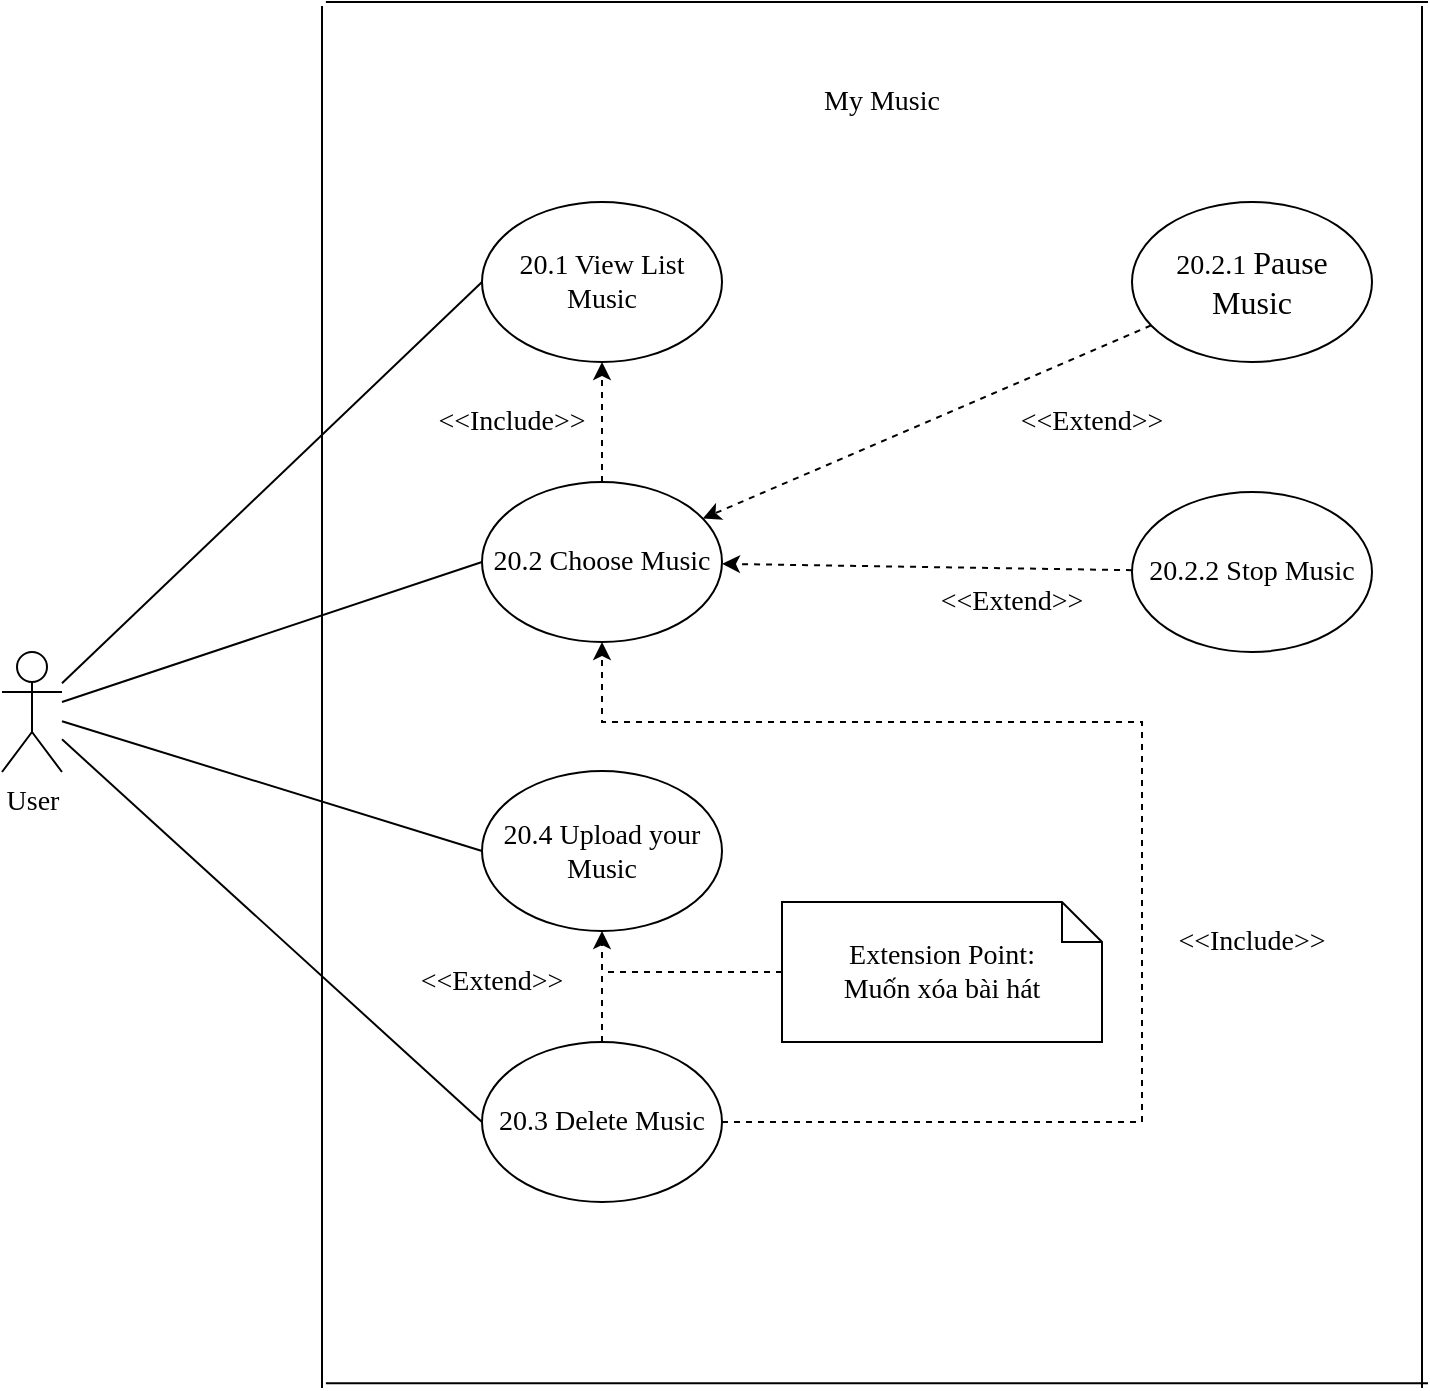<mxfile version="13.10.4" type="google"><diagram id="r81V3_v0pIZzjxZj5mdL" name="Page-1"><mxGraphModel dx="868" dy="482" grid="1" gridSize="10" guides="1" tooltips="1" connect="1" arrows="1" fold="1" page="1" pageScale="1" pageWidth="827" pageHeight="1169" math="0" shadow="0"><root><mxCell id="0"/><mxCell id="1" parent="0"/><mxCell id="WhQaKax38JQueSHRca1N-6" style="edgeStyle=none;rounded=0;orthogonalLoop=1;jettySize=auto;html=1;entryX=0;entryY=0.5;entryDx=0;entryDy=0;endArrow=none;endFill=0;fontFamily=Verdana;fontSize=14;" parent="1" source="WhQaKax38JQueSHRca1N-1" target="WhQaKax38JQueSHRca1N-2" edge="1"><mxGeometry relative="1" as="geometry"/></mxCell><mxCell id="WhQaKax38JQueSHRca1N-7" style="edgeStyle=none;rounded=0;orthogonalLoop=1;jettySize=auto;html=1;entryX=0;entryY=0.5;entryDx=0;entryDy=0;endArrow=none;endFill=0;fontFamily=Verdana;fontSize=14;" parent="1" source="WhQaKax38JQueSHRca1N-1" target="WhQaKax38JQueSHRca1N-3" edge="1"><mxGeometry relative="1" as="geometry"/></mxCell><mxCell id="WhQaKax38JQueSHRca1N-8" style="edgeStyle=none;rounded=0;orthogonalLoop=1;jettySize=auto;html=1;entryX=0;entryY=0.5;entryDx=0;entryDy=0;endArrow=none;endFill=0;fontFamily=Verdana;fontSize=14;" parent="1" source="WhQaKax38JQueSHRca1N-1" target="WhQaKax38JQueSHRca1N-4" edge="1"><mxGeometry relative="1" as="geometry"/></mxCell><mxCell id="WhQaKax38JQueSHRca1N-9" style="edgeStyle=none;rounded=0;orthogonalLoop=1;jettySize=auto;html=1;entryX=0;entryY=0.5;entryDx=0;entryDy=0;endArrow=none;endFill=0;fontFamily=Verdana;fontSize=14;" parent="1" source="WhQaKax38JQueSHRca1N-1" target="WhQaKax38JQueSHRca1N-5" edge="1"><mxGeometry relative="1" as="geometry"/></mxCell><mxCell id="WhQaKax38JQueSHRca1N-1" value="User" style="shape=umlActor;verticalLabelPosition=bottom;verticalAlign=top;html=1;outlineConnect=0;fontSize=14;fontFamily=Verdana;" parent="1" vertex="1"><mxGeometry x="100" y="525" width="30" height="60" as="geometry"/></mxCell><mxCell id="WhQaKax38JQueSHRca1N-2" value="20.1 View List Music" style="ellipse;whiteSpace=wrap;html=1;fontFamily=Verdana;fontSize=14;" parent="1" vertex="1"><mxGeometry x="340" y="300" width="120" height="80" as="geometry"/></mxCell><mxCell id="WhQaKax38JQueSHRca1N-10" style="edgeStyle=none;rounded=0;orthogonalLoop=1;jettySize=auto;html=1;endArrow=classic;endFill=1;dashed=1;fontFamily=Verdana;fontSize=14;" parent="1" source="WhQaKax38JQueSHRca1N-3" target="WhQaKax38JQueSHRca1N-2" edge="1"><mxGeometry relative="1" as="geometry"/></mxCell><mxCell id="WhQaKax38JQueSHRca1N-3" value="20.2 Choose Music" style="ellipse;whiteSpace=wrap;html=1;fontFamily=Verdana;fontSize=14;" parent="1" vertex="1"><mxGeometry x="340" y="440" width="120" height="80" as="geometry"/></mxCell><mxCell id="WhQaKax38JQueSHRca1N-4" value="20.4 Upload your Music" style="ellipse;whiteSpace=wrap;html=1;fontFamily=Verdana;fontSize=14;" parent="1" vertex="1"><mxGeometry x="340" y="584.5" width="120" height="80" as="geometry"/></mxCell><mxCell id="WhQaKax38JQueSHRca1N-11" style="edgeStyle=orthogonalEdgeStyle;rounded=0;orthogonalLoop=1;jettySize=auto;html=1;entryX=0.5;entryY=1;entryDx=0;entryDy=0;dashed=1;endArrow=classic;endFill=1;fontFamily=Verdana;fontSize=14;" parent="1" source="WhQaKax38JQueSHRca1N-5" target="WhQaKax38JQueSHRca1N-3" edge="1"><mxGeometry relative="1" as="geometry"><Array as="points"><mxPoint x="670" y="760"/><mxPoint x="670" y="560"/><mxPoint x="400" y="560"/></Array></mxGeometry></mxCell><mxCell id="WhQaKax38JQueSHRca1N-12" style="edgeStyle=orthogonalEdgeStyle;rounded=0;orthogonalLoop=1;jettySize=auto;html=1;entryX=0.5;entryY=1;entryDx=0;entryDy=0;dashed=1;endArrow=classic;endFill=1;fontFamily=Verdana;fontSize=14;" parent="1" source="WhQaKax38JQueSHRca1N-5" target="WhQaKax38JQueSHRca1N-4" edge="1"><mxGeometry relative="1" as="geometry"/></mxCell><mxCell id="WhQaKax38JQueSHRca1N-5" value="20.3 Delete Music" style="ellipse;whiteSpace=wrap;html=1;fontFamily=Verdana;fontSize=14;" parent="1" vertex="1"><mxGeometry x="340" y="720" width="120" height="80" as="geometry"/></mxCell><mxCell id="WhQaKax38JQueSHRca1N-14" value="&amp;lt;&amp;lt;Extend&amp;gt;&amp;gt;" style="text;html=1;strokeColor=none;fillColor=none;align=center;verticalAlign=middle;whiteSpace=wrap;rounded=0;fontFamily=Verdana;fontSize=14;" parent="1" vertex="1"><mxGeometry x="300" y="680" width="90" height="20" as="geometry"/></mxCell><mxCell id="WhQaKax38JQueSHRca1N-15" value="&amp;lt;&amp;lt;Include&amp;gt;&amp;gt;" style="text;html=1;strokeColor=none;fillColor=none;align=center;verticalAlign=middle;whiteSpace=wrap;rounded=0;fontFamily=Verdana;fontSize=14;" parent="1" vertex="1"><mxGeometry x="680" y="660" width="90" height="20" as="geometry"/></mxCell><mxCell id="WhQaKax38JQueSHRca1N-17" style="edgeStyle=orthogonalEdgeStyle;rounded=0;orthogonalLoop=1;jettySize=auto;html=1;dashed=1;endArrow=none;endFill=0;fontFamily=Verdana;fontSize=14;" parent="1" source="WhQaKax38JQueSHRca1N-16" edge="1"><mxGeometry relative="1" as="geometry"><mxPoint x="400" y="685" as="targetPoint"/></mxGeometry></mxCell><mxCell id="WhQaKax38JQueSHRca1N-16" value="Extension Point:&lt;br style=&quot;font-size: 14px&quot;&gt;Muốn xóa bài hát" style="shape=note;size=20;whiteSpace=wrap;html=1;fontFamily=Verdana;fontSize=14;" parent="1" vertex="1"><mxGeometry x="490" y="650" width="160" height="70" as="geometry"/></mxCell><mxCell id="WhQaKax38JQueSHRca1N-18" value="&amp;lt;&amp;lt;Include&amp;gt;&amp;gt;" style="text;html=1;strokeColor=none;fillColor=none;align=center;verticalAlign=middle;whiteSpace=wrap;rounded=0;fontFamily=Verdana;fontSize=14;" parent="1" vertex="1"><mxGeometry x="310" y="400" width="90" height="20" as="geometry"/></mxCell><mxCell id="WhQaKax38JQueSHRca1N-21" value="My Music" style="text;html=1;strokeColor=none;fillColor=none;align=center;verticalAlign=middle;whiteSpace=wrap;rounded=0;fontFamily=Verdana;fontSize=14;" parent="1" vertex="1"><mxGeometry x="490" y="240" width="100" height="20" as="geometry"/></mxCell><mxCell id="w89vh4V5zOVHZhTREYya-1" value="" style="group" vertex="1" connectable="0" parent="1"><mxGeometry x="260" y="200.0" width="552.49" height="692.51" as="geometry"/></mxCell><mxCell id="WhQaKax38JQueSHRca1N-19" value="" style="shape=partialRectangle;whiteSpace=wrap;html=1;top=0;bottom=0;fillColor=none;fontFamily=Verdana;fontSize=14;" parent="w89vh4V5zOVHZhTREYya-1" vertex="1"><mxGeometry y="2.51" width="550" height="690" as="geometry"/></mxCell><mxCell id="WhQaKax38JQueSHRca1N-20" value="" style="shape=partialRectangle;whiteSpace=wrap;html=1;top=0;bottom=0;fillColor=none;fontFamily=Verdana;fontSize=14;rotation=90;" parent="w89vh4V5zOVHZhTREYya-1" vertex="1"><mxGeometry x="-67.83" y="70.28" width="690.6" height="550.04" as="geometry"/></mxCell><mxCell id="w89vh4V5zOVHZhTREYya-5" style="edgeStyle=none;rounded=0;orthogonalLoop=1;jettySize=auto;html=1;dashed=1;" edge="1" parent="1" source="w89vh4V5zOVHZhTREYya-2" target="WhQaKax38JQueSHRca1N-3"><mxGeometry relative="1" as="geometry"/></mxCell><mxCell id="w89vh4V5zOVHZhTREYya-2" value="20.2.1&amp;nbsp;&lt;span style=&quot;font-family: &amp;#34;calibri&amp;#34; ; font-size: 12pt&quot;&gt;Pause Music&lt;/span&gt;" style="ellipse;whiteSpace=wrap;html=1;fontFamily=Verdana;fontSize=14;" vertex="1" parent="1"><mxGeometry x="665" y="300" width="120" height="80" as="geometry"/></mxCell><mxCell id="w89vh4V5zOVHZhTREYya-6" style="edgeStyle=none;rounded=0;orthogonalLoop=1;jettySize=auto;html=1;dashed=1;" edge="1" parent="1" source="w89vh4V5zOVHZhTREYya-3" target="WhQaKax38JQueSHRca1N-3"><mxGeometry relative="1" as="geometry"/></mxCell><mxCell id="w89vh4V5zOVHZhTREYya-3" value="20.2.2 Stop Music" style="ellipse;whiteSpace=wrap;html=1;fontFamily=Verdana;fontSize=14;" vertex="1" parent="1"><mxGeometry x="665" y="445" width="120" height="80" as="geometry"/></mxCell><mxCell id="w89vh4V5zOVHZhTREYya-7" value="&amp;lt;&amp;lt;Extend&amp;gt;&amp;gt;" style="text;html=1;strokeColor=none;fillColor=none;align=center;verticalAlign=middle;whiteSpace=wrap;rounded=0;fontFamily=Verdana;fontSize=14;" vertex="1" parent="1"><mxGeometry x="560" y="490" width="90" height="20" as="geometry"/></mxCell><mxCell id="w89vh4V5zOVHZhTREYya-8" value="&amp;lt;&amp;lt;Extend&amp;gt;&amp;gt;" style="text;html=1;strokeColor=none;fillColor=none;align=center;verticalAlign=middle;whiteSpace=wrap;rounded=0;fontFamily=Verdana;fontSize=14;" vertex="1" parent="1"><mxGeometry x="600" y="400" width="90" height="20" as="geometry"/></mxCell></root></mxGraphModel></diagram></mxfile>